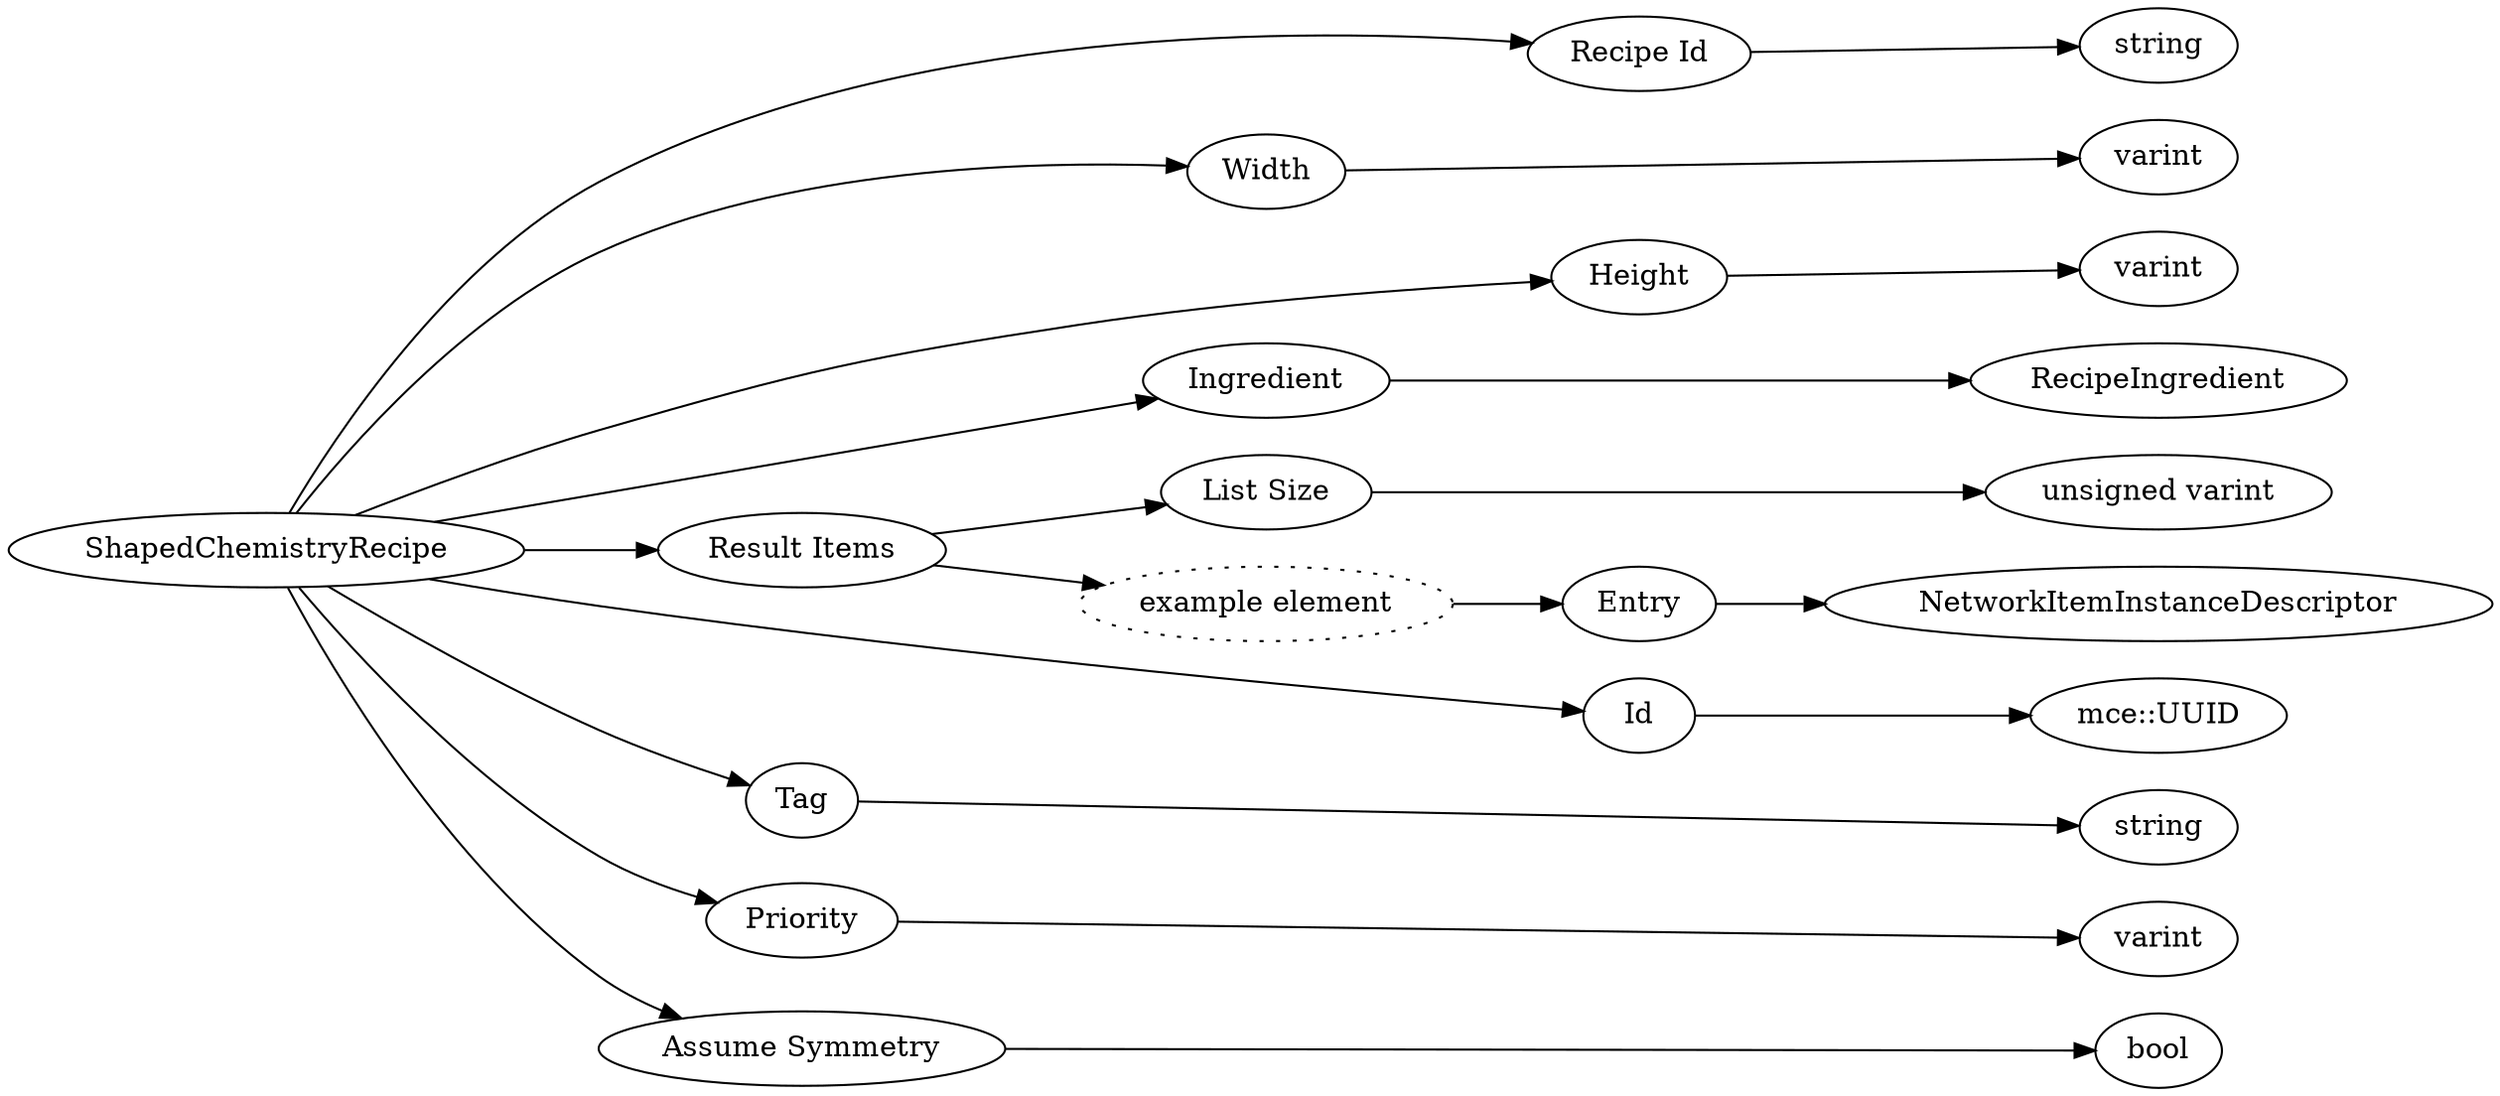 digraph "ShapedChemistryRecipe" {
rankdir = LR
6
6 -> 7
7 -> 8
6 -> 9
9 -> 10
6 -> 11
11 -> 12
6 -> 13
13 -> 14
6 -> 15
15 -> 16
16 -> 17
15 -> 18
18 -> 19
19 -> 20
6 -> 21
21 -> 22
6 -> 23
23 -> 24
6 -> 25
25 -> 26
6 -> 27
27 -> 28

6 [label="ShapedChemistryRecipe",comment="name: \"ShapedChemistryRecipe\", typeName: \"\", id: 6, branchId: 0, recurseId: -1, attributes: 0, notes: \"\""];
7 [label="Recipe Id",comment="name: \"Recipe Id\", typeName: \"\", id: 7, branchId: 0, recurseId: -1, attributes: 0, notes: \"\""];
8 [label="string",comment="name: \"string\", typeName: \"\", id: 8, branchId: 0, recurseId: -1, attributes: 512, notes: \"\""];
9 [label="Width",comment="name: \"Width\", typeName: \"\", id: 9, branchId: 0, recurseId: -1, attributes: 0, notes: \"\""];
10 [label="varint",comment="name: \"varint\", typeName: \"\", id: 10, branchId: 0, recurseId: -1, attributes: 512, notes: \"\""];
11 [label="Height",comment="name: \"Height\", typeName: \"\", id: 11, branchId: 0, recurseId: -1, attributes: 0, notes: \"\""];
12 [label="varint",comment="name: \"varint\", typeName: \"\", id: 12, branchId: 0, recurseId: -1, attributes: 512, notes: \"\""];
13 [label="Ingredient",comment="name: \"Ingredient\", typeName: \"RecipeIngredient\", id: 13, branchId: 0, recurseId: -1, attributes: 256, notes: \"\""];
14 [label="RecipeIngredient",comment="name: \"RecipeIngredient\", typeName: \"\", id: 14, branchId: 0, recurseId: -1, attributes: 512, notes: \"\""];
15 [label="Result Items",comment="name: \"Result Items\", typeName: \"\", id: 15, branchId: 0, recurseId: -1, attributes: 8, notes: \"\""];
16 [label="List Size",comment="name: \"List Size\", typeName: \"\", id: 16, branchId: 0, recurseId: -1, attributes: 0, notes: \"\""];
17 [label="unsigned varint",comment="name: \"unsigned varint\", typeName: \"\", id: 17, branchId: 0, recurseId: -1, attributes: 512, notes: \"\""];
18 [label="example element",style=dotted,comment="name: \"example element\", typeName: \"\", id: 18, branchId: 0, recurseId: -1, attributes: 16, notes: \"\""];
19 [label="Entry",comment="name: \"Entry\", typeName: \"NetworkItemInstanceDescriptor\", id: 19, branchId: 0, recurseId: -1, attributes: 256, notes: \"\""];
20 [label="NetworkItemInstanceDescriptor",comment="name: \"NetworkItemInstanceDescriptor\", typeName: \"\", id: 20, branchId: 0, recurseId: -1, attributes: 512, notes: \"\""];
21 [label="Id",comment="name: \"Id\", typeName: \"mce::UUID\", id: 21, branchId: 0, recurseId: -1, attributes: 256, notes: \"\""];
22 [label="mce::UUID",comment="name: \"mce::UUID\", typeName: \"\", id: 22, branchId: 0, recurseId: -1, attributes: 512, notes: \"\""];
23 [label="Tag",comment="name: \"Tag\", typeName: \"\", id: 23, branchId: 0, recurseId: -1, attributes: 0, notes: \"As string\""];
24 [label="string",comment="name: \"string\", typeName: \"\", id: 24, branchId: 0, recurseId: -1, attributes: 512, notes: \"\""];
25 [label="Priority",comment="name: \"Priority\", typeName: \"\", id: 25, branchId: 0, recurseId: -1, attributes: 0, notes: \"\""];
26 [label="varint",comment="name: \"varint\", typeName: \"\", id: 26, branchId: 0, recurseId: -1, attributes: 512, notes: \"\""];
27 [label="Assume Symmetry",comment="name: \"Assume Symmetry\", typeName: \"\", id: 27, branchId: 0, recurseId: -1, attributes: 0, notes: \"\""];
28 [label="bool",comment="name: \"bool\", typeName: \"\", id: 28, branchId: 0, recurseId: -1, attributes: 512, notes: \"\""];
{ rank = max;8;10;12;14;17;20;22;24;26;28}

}
